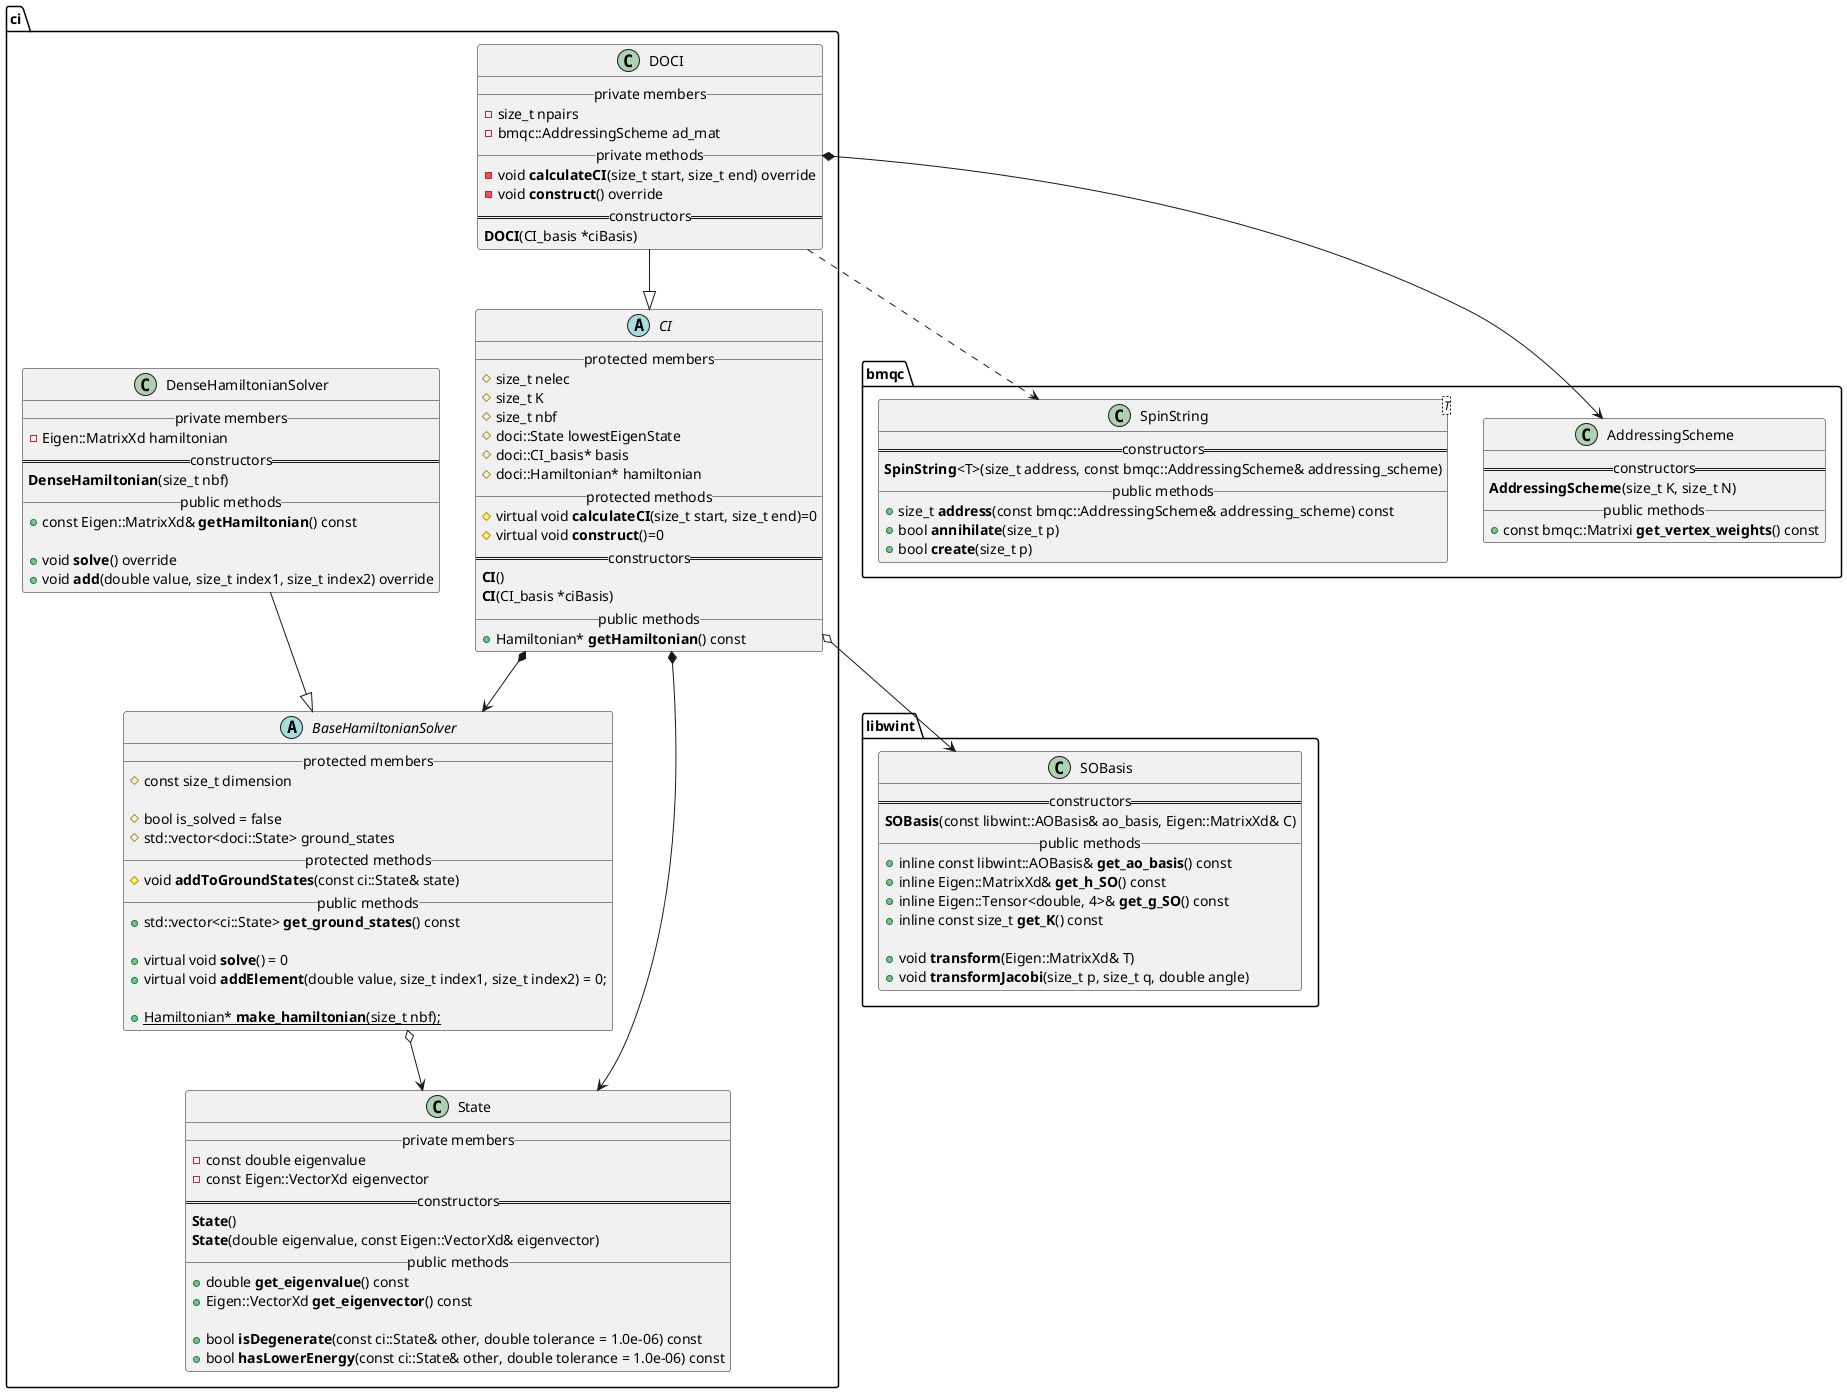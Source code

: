 @startuml

namespace ci {

    class State {
        __ private members __
            - const double eigenvalue
            - const Eigen::VectorXd eigenvector
        == constructors ==
            **State**()
            **State**(double eigenvalue, const Eigen::VectorXd& eigenvector)
        __ public methods __
            + double **get_eigenvalue**() const
            + Eigen::VectorXd **get_eigenvector**() const

            + bool **isDegenerate**(const ci::State& other, double tolerance = 1.0e-06) const
            + bool **hasLowerEnergy**(const ci::State& other, double tolerance = 1.0e-06) const
    }


    abstract class CI {
        __ protected members __
            # size_t nelec
            # size_t K
            # size_t nbf
            # doci::State lowestEigenState
            # doci::CI_basis* basis
            # doci::Hamiltonian* hamiltonian
        __ protected methods __
            # virtual void **calculateCI**(size_t start, size_t end)=0
            # virtual void **construct**()=0
        == constructors ==
            **CI**()
            **CI**(CI_basis *ciBasis)
        __ public methods __
            + Hamiltonian* **getHamiltonian**() const
    }


    class DOCI {
        __ private members __
            - size_t npairs
            - bmqc::AddressingScheme ad_mat
        __ private methods __
            - void **calculateCI**(size_t start, size_t end) override
            - void **construct**() override
        == constructors ==
            **DOCI**(CI_basis *ciBasis)
    }




    abstract class BaseHamiltonianSolver {
        __ protected members __
            # const size_t dimension

            # bool is_solved = false
            # std::vector<doci::State> ground_states
        __ protected methods __
            # void **addToGroundStates**(const ci::State& state)
        __ public methods __
            + std::vector<ci::State> **get_ground_states**() const

            + virtual void **solve**() = 0
            + virtual void **addElement**(double value, size_t index1, size_t index2) = 0;

            + {static} Hamiltonian* **make_hamiltonian**(size_t nbf);
    }


    class DenseHamiltonianSolver {
        __ private members __
            - Eigen::MatrixXd hamiltonian
        == constructors ==
            **DenseHamiltonian**(size_t nbf)
        __ public methods __
            + const Eigen::MatrixXd& **getHamiltonian**() const

            + void **solve**() override
            + void **add**(double value, size_t index1, size_t index2) override
    }
}


namespace bmqc {
    class AddressingScheme {
        == constructors ==
            **AddressingScheme**(size_t K, size_t N)
        __ public methods __
            + const bmqc::Matrixi **get_vertex_weights**() const
    }


    class SpinString<T> {
        == constructors ==
            **SpinString**<T>(size_t address, const bmqc::AddressingScheme& addressing_scheme)
        __ public methods __
            + size_t **address**(const bmqc::AddressingScheme& addressing_scheme) const
            + bool **annihilate**(size_t p)
            + bool **create**(size_t p)
    }
}


namespace libwint {
    class SOBasis {
        == constructors ==
            **SOBasis**(const libwint::AOBasis& ao_basis, Eigen::MatrixXd& C)
        __ public methods __
            + inline const libwint::AOBasis& **get_ao_basis**() const
            + inline Eigen::MatrixXd& **get_h_SO**() const
            + inline Eigen::Tensor<double, 4>& **get_g_SO**() const
            + inline const size_t **get_K**() const

            + void **transform**(Eigen::MatrixXd& T)
            + void **transformJacobi**(size_t p, size_t q, double angle)
    }
}


ci.BaseHamiltonianSolver o--> ci.State

ci.DenseHamiltonianSolver --|> ci.BaseHamiltonianSolver

ci.CI *--> ci.State
ci.CI o--> libwint.SOBasis
ci.CI *--> ci.BaseHamiltonianSolver

ci.DOCI --|> ci.CI
ci.DOCI *--> bmqc.AddressingScheme
ci.DOCI ..> bmqc.SpinString


@enduml